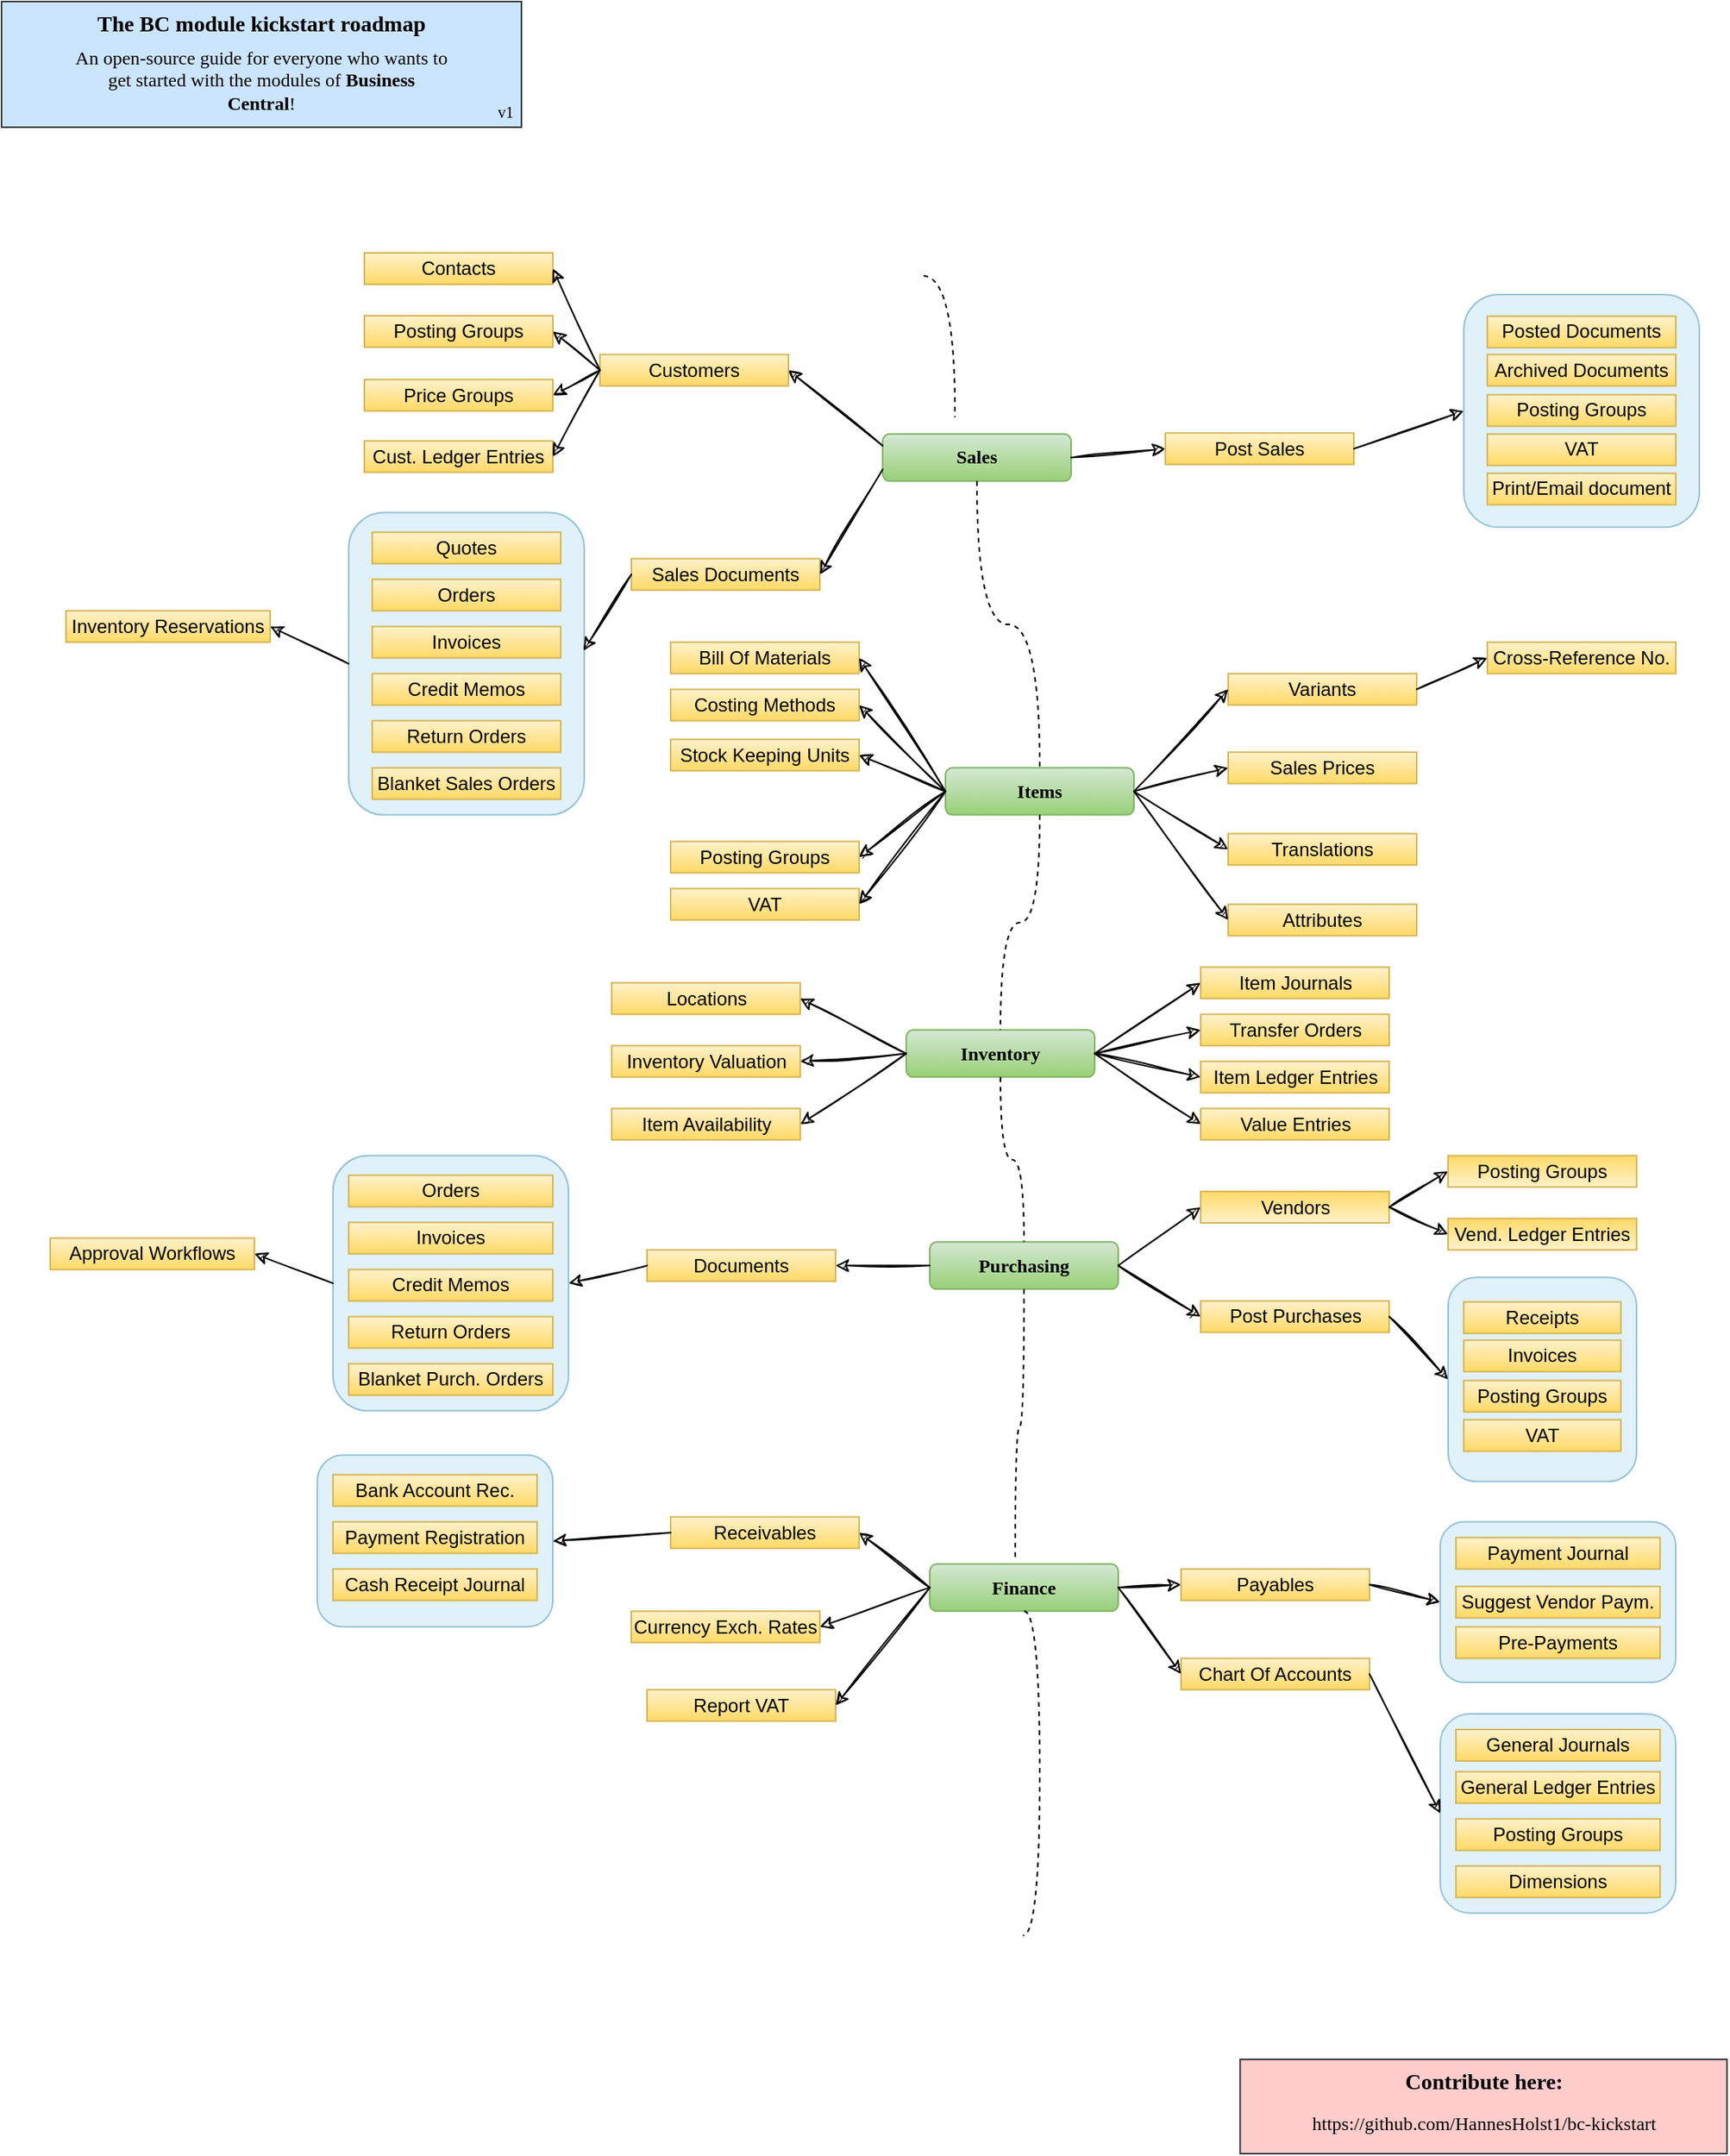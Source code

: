 <mxfile version="14.4.3" type="device"><diagram id="JnX6oVBIhY3-C2qOfmx8" name="Seite-1"><mxGraphModel dx="1278" dy="948" grid="1" gridSize="10" guides="1" tooltips="1" connect="1" arrows="1" fold="1" page="1" pageScale="1" pageWidth="1169" pageHeight="1654" math="0" shadow="0"><root><mxCell id="0"/><mxCell id="1" parent="0"/><mxCell id="0K7qQRDoACzM4z56PomZ-31" value="" style="rounded=1;whiteSpace=wrap;html=1;labelBackgroundColor=none;fontFamily=Verdana;fillColor=#b1ddf0;strokeColor=#10739e;opacity=40;" parent="1" vertex="1"><mxGeometry x="970" y="256.56" width="150" height="148.12" as="geometry"/></mxCell><mxCell id="0K7qQRDoACzM4z56PomZ-29" value="" style="rounded=1;whiteSpace=wrap;html=1;labelBackgroundColor=none;fontFamily=Verdana;fillColor=#b1ddf0;strokeColor=#10739e;opacity=40;" parent="1" vertex="1"><mxGeometry x="260" y="395.31" width="150" height="192.5" as="geometry"/></mxCell><mxCell id="0K7qQRDoACzM4z56PomZ-1" value="Sales" style="rounded=1;whiteSpace=wrap;html=1;gradientColor=#97d077;fillColor=#d5e8d4;strokeColor=#82b366;fontFamily=Verdana;fontStyle=1;labelBorderColor=none;labelBackgroundColor=none;" parent="1" vertex="1"><mxGeometry x="600" y="345.31" width="120" height="30" as="geometry"/></mxCell><mxCell id="0K7qQRDoACzM4z56PomZ-2" value="Customers" style="rounded=0;whiteSpace=wrap;html=1;gradientColor=#ffd966;fillColor=#fff2cc;strokeColor=#d6b656;" parent="1" vertex="1"><mxGeometry x="420" y="294.68" width="120" height="20" as="geometry"/></mxCell><mxCell id="0K7qQRDoACzM4z56PomZ-3" value="" style="endArrow=classic;html=1;fontFamily=Verdana;fontColor=#000000;jumpStyle=arc;entryX=1;entryY=0.5;entryDx=0;entryDy=0;exitX=0;exitY=0.25;exitDx=0;exitDy=0;sketch=1;" parent="1" source="0K7qQRDoACzM4z56PomZ-1" target="0K7qQRDoACzM4z56PomZ-2" edge="1"><mxGeometry width="50" height="50" relative="1" as="geometry"><mxPoint x="656" y="432.18" as="sourcePoint"/><mxPoint x="706" y="414.68" as="targetPoint"/></mxGeometry></mxCell><mxCell id="0K7qQRDoACzM4z56PomZ-4" value="" style="endArrow=none;dashed=1;html=1;fontFamily=Verdana;fontColor=#000000;edgeStyle=orthogonalEdgeStyle;jumpStyle=arc;curved=1;" parent="1" edge="1"><mxGeometry width="50" height="50" relative="1" as="geometry"><mxPoint x="626.0" y="244.68" as="sourcePoint"/><mxPoint x="646.0" y="334.68" as="targetPoint"/></mxGeometry></mxCell><mxCell id="0K7qQRDoACzM4z56PomZ-5" value="Items" style="rounded=1;whiteSpace=wrap;html=1;gradientColor=#97d077;fillColor=#d5e8d4;strokeColor=#82b366;fontFamily=Verdana;fontStyle=1;labelBorderColor=none;labelBackgroundColor=none;" parent="1" vertex="1"><mxGeometry x="640" y="557.81" width="120" height="30" as="geometry"/></mxCell><mxCell id="0K7qQRDoACzM4z56PomZ-7" value="Purchasing" style="rounded=1;whiteSpace=wrap;html=1;gradientColor=#97d077;fillColor=#d5e8d4;strokeColor=#82b366;fontFamily=Verdana;fontStyle=1;labelBorderColor=none;labelBackgroundColor=none;" parent="1" vertex="1"><mxGeometry x="630" y="859.68" width="120" height="30" as="geometry"/></mxCell><mxCell id="0K7qQRDoACzM4z56PomZ-11" value="Finance" style="rounded=1;whiteSpace=wrap;html=1;gradientColor=#97d077;fillColor=#d5e8d4;strokeColor=#82b366;fontFamily=Verdana;fontStyle=1;labelBorderColor=none;labelBackgroundColor=none;" parent="1" vertex="1"><mxGeometry x="630" y="1064.68" width="120" height="30" as="geometry"/></mxCell><mxCell id="0K7qQRDoACzM4z56PomZ-13" value="Sales Documents" style="rounded=0;whiteSpace=wrap;html=1;gradientColor=#ffd966;fillColor=#fff2cc;strokeColor=#d6b656;" parent="1" vertex="1"><mxGeometry x="440" y="424.68" width="120" height="20" as="geometry"/></mxCell><mxCell id="0K7qQRDoACzM4z56PomZ-14" value="Quotes" style="rounded=0;whiteSpace=wrap;html=1;gradientColor=#ffd966;fillColor=#fff2cc;strokeColor=#d6b656;" parent="1" vertex="1"><mxGeometry x="275" y="407.81" width="120" height="20" as="geometry"/></mxCell><mxCell id="0K7qQRDoACzM4z56PomZ-15" value="Orders" style="rounded=0;whiteSpace=wrap;html=1;gradientColor=#ffd966;fillColor=#fff2cc;strokeColor=#d6b656;" parent="1" vertex="1"><mxGeometry x="275" y="437.81" width="120" height="20" as="geometry"/></mxCell><mxCell id="0K7qQRDoACzM4z56PomZ-16" value="Invoices" style="rounded=0;whiteSpace=wrap;html=1;gradientColor=#ffd966;fillColor=#fff2cc;strokeColor=#d6b656;" parent="1" vertex="1"><mxGeometry x="275" y="467.81" width="120" height="20" as="geometry"/></mxCell><mxCell id="0K7qQRDoACzM4z56PomZ-17" value="Credit Memos" style="rounded=0;whiteSpace=wrap;html=1;gradientColor=#ffd966;fillColor=#fff2cc;strokeColor=#d6b656;" parent="1" vertex="1"><mxGeometry x="275" y="497.81" width="120" height="20" as="geometry"/></mxCell><mxCell id="0K7qQRDoACzM4z56PomZ-18" value="Return Orders" style="rounded=0;whiteSpace=wrap;html=1;gradientColor=#ffd966;fillColor=#fff2cc;strokeColor=#d6b656;" parent="1" vertex="1"><mxGeometry x="275" y="527.81" width="120" height="20" as="geometry"/></mxCell><mxCell id="0K7qQRDoACzM4z56PomZ-19" value="Blanket Sales Orders" style="rounded=0;whiteSpace=wrap;html=1;gradientColor=#ffd966;fillColor=#fff2cc;strokeColor=#d6b656;" parent="1" vertex="1"><mxGeometry x="275" y="557.81" width="120" height="20" as="geometry"/></mxCell><mxCell id="0K7qQRDoACzM4z56PomZ-20" value="Post Sales" style="rounded=0;whiteSpace=wrap;html=1;gradientColor=#ffd966;fillColor=#fff2cc;strokeColor=#d6b656;" parent="1" vertex="1"><mxGeometry x="780" y="344.68" width="120" height="20" as="geometry"/></mxCell><mxCell id="0K7qQRDoACzM4z56PomZ-21" value="Posted Documents" style="rounded=0;whiteSpace=wrap;html=1;gradientColor=#ffd966;fillColor=#fff2cc;strokeColor=#d6b656;" parent="1" vertex="1"><mxGeometry x="985" y="270.31" width="120" height="20" as="geometry"/></mxCell><mxCell id="0K7qQRDoACzM4z56PomZ-22" value="Archived Documents" style="rounded=0;whiteSpace=wrap;html=1;gradientColor=#ffd966;fillColor=#fff2cc;strokeColor=#d6b656;" parent="1" vertex="1"><mxGeometry x="985" y="294.68" width="120" height="20" as="geometry"/></mxCell><mxCell id="0K7qQRDoACzM4z56PomZ-23" value="Posting Groups" style="rounded=0;whiteSpace=wrap;html=1;gradientColor=#ffd966;fillColor=#fff2cc;strokeColor=#d6b656;" parent="1" vertex="1"><mxGeometry x="985" y="320.31" width="120" height="20" as="geometry"/></mxCell><mxCell id="0K7qQRDoACzM4z56PomZ-24" value="VAT" style="rounded=0;whiteSpace=wrap;html=1;gradientColor=#ffd966;fillColor=#fff2cc;strokeColor=#d6b656;" parent="1" vertex="1"><mxGeometry x="985" y="345.31" width="120" height="20" as="geometry"/></mxCell><mxCell id="0K7qQRDoACzM4z56PomZ-25" value="Contacts" style="rounded=0;whiteSpace=wrap;html=1;gradientColor=#ffd966;fillColor=#fff2cc;strokeColor=#d6b656;" parent="1" vertex="1"><mxGeometry x="270" y="230" width="120" height="20" as="geometry"/></mxCell><mxCell id="0K7qQRDoACzM4z56PomZ-26" value="" style="endArrow=classic;html=1;fontFamily=Verdana;fontColor=#000000;jumpStyle=arc;entryX=1;entryY=0.5;entryDx=0;entryDy=0;exitX=0;exitY=0.5;exitDx=0;exitDy=0;sketch=1;" parent="1" source="0K7qQRDoACzM4z56PomZ-2" target="0K7qQRDoACzM4z56PomZ-25" edge="1"><mxGeometry width="50" height="50" relative="1" as="geometry"><mxPoint x="465" y="284.68" as="sourcePoint"/><mxPoint x="420.0" y="237.18" as="targetPoint"/></mxGeometry></mxCell><mxCell id="0K7qQRDoACzM4z56PomZ-27" value="Print/Email document" style="rounded=0;whiteSpace=wrap;html=1;gradientColor=#ffd966;fillColor=#fff2cc;strokeColor=#d6b656;" parent="1" vertex="1"><mxGeometry x="985" y="370.31" width="120" height="20" as="geometry"/></mxCell><mxCell id="0K7qQRDoACzM4z56PomZ-28" value="" style="endArrow=classic;html=1;fontFamily=Verdana;fontColor=#000000;jumpStyle=arc;entryX=1;entryY=0.5;entryDx=0;entryDy=0;exitX=0;exitY=0.75;exitDx=0;exitDy=0;sketch=1;" parent="1" source="0K7qQRDoACzM4z56PomZ-1" target="0K7qQRDoACzM4z56PomZ-13" edge="1"><mxGeometry width="50" height="50" relative="1" as="geometry"><mxPoint x="607.5" y="454.68" as="sourcePoint"/><mxPoint x="562.5" y="407.18" as="targetPoint"/></mxGeometry></mxCell><mxCell id="0K7qQRDoACzM4z56PomZ-30" value="" style="endArrow=classic;html=1;fontFamily=Verdana;fontColor=#000000;jumpStyle=arc;entryX=0.997;entryY=0.457;entryDx=0;entryDy=0;exitX=0;exitY=0.5;exitDx=0;exitDy=0;sketch=1;entryPerimeter=0;" parent="1" source="0K7qQRDoACzM4z56PomZ-13" target="0K7qQRDoACzM4z56PomZ-29" edge="1"><mxGeometry width="50" height="50" relative="1" as="geometry"><mxPoint x="457.5" y="437.18" as="sourcePoint"/><mxPoint x="412.5" y="474.68" as="targetPoint"/></mxGeometry></mxCell><mxCell id="0K7qQRDoACzM4z56PomZ-32" value="" style="endArrow=classic;html=1;fontFamily=Verdana;fontColor=#000000;jumpStyle=arc;entryX=0;entryY=0.5;entryDx=0;entryDy=0;exitX=1;exitY=0.5;exitDx=0;exitDy=0;sketch=1;" parent="1" source="0K7qQRDoACzM4z56PomZ-1" target="0K7qQRDoACzM4z56PomZ-20" edge="1"><mxGeometry width="50" height="50" relative="1" as="geometry"><mxPoint x="815" y="399.68" as="sourcePoint"/><mxPoint x="770" y="437.18" as="targetPoint"/></mxGeometry></mxCell><mxCell id="0K7qQRDoACzM4z56PomZ-33" value="" style="endArrow=classic;html=1;fontFamily=Verdana;fontColor=#000000;jumpStyle=arc;entryX=0;entryY=0.5;entryDx=0;entryDy=0;exitX=1;exitY=0.5;exitDx=0;exitDy=0;sketch=1;" parent="1" source="0K7qQRDoACzM4z56PomZ-20" target="0K7qQRDoACzM4z56PomZ-31" edge="1"><mxGeometry width="50" height="50" relative="1" as="geometry"><mxPoint x="890" y="357.81" as="sourcePoint"/><mxPoint x="965" y="352.81" as="targetPoint"/></mxGeometry></mxCell><mxCell id="0K7qQRDoACzM4z56PomZ-34" value="" style="endArrow=none;dashed=1;html=1;fontFamily=Verdana;fontColor=#000000;edgeStyle=orthogonalEdgeStyle;jumpStyle=arc;curved=1;exitX=0.5;exitY=1;exitDx=0;exitDy=0;entryX=0.5;entryY=0;entryDx=0;entryDy=0;" parent="1" source="0K7qQRDoACzM4z56PomZ-1" target="0K7qQRDoACzM4z56PomZ-5" edge="1"><mxGeometry width="50" height="50" relative="1" as="geometry"><mxPoint x="645" y="389.68" as="sourcePoint"/><mxPoint x="665" y="479.68" as="targetPoint"/></mxGeometry></mxCell><mxCell id="0K7qQRDoACzM4z56PomZ-36" value="Posting Groups" style="rounded=0;whiteSpace=wrap;html=1;gradientColor=#ffd966;fillColor=#fff2cc;strokeColor=#d6b656;" parent="1" vertex="1"><mxGeometry x="465" y="604.68" width="120" height="20" as="geometry"/></mxCell><mxCell id="0K7qQRDoACzM4z56PomZ-37" value="VAT" style="rounded=0;whiteSpace=wrap;html=1;gradientColor=#ffd966;fillColor=#fff2cc;strokeColor=#d6b656;" parent="1" vertex="1"><mxGeometry x="465" y="634.68" width="120" height="20" as="geometry"/></mxCell><mxCell id="0K7qQRDoACzM4z56PomZ-38" value="Variants" style="rounded=0;whiteSpace=wrap;html=1;gradientColor=#ffd966;fillColor=#fff2cc;strokeColor=#d6b656;" parent="1" vertex="1"><mxGeometry x="820" y="497.81" width="120" height="20" as="geometry"/></mxCell><mxCell id="0K7qQRDoACzM4z56PomZ-39" value="Cross-Reference No." style="rounded=0;whiteSpace=wrap;html=1;gradientColor=#ffd966;fillColor=#fff2cc;strokeColor=#d6b656;" parent="1" vertex="1"><mxGeometry x="985" y="477.81" width="120" height="20" as="geometry"/></mxCell><mxCell id="0K7qQRDoACzM4z56PomZ-40" value="Sales Prices" style="rounded=0;whiteSpace=wrap;html=1;gradientColor=#ffd966;fillColor=#fff2cc;strokeColor=#d6b656;" parent="1" vertex="1"><mxGeometry x="820" y="547.81" width="120" height="20" as="geometry"/></mxCell><mxCell id="0K7qQRDoACzM4z56PomZ-41" value="Posting Groups" style="rounded=0;whiteSpace=wrap;html=1;gradientColor=#ffd966;fillColor=#fff2cc;strokeColor=#d6b656;" parent="1" vertex="1"><mxGeometry x="270" y="270" width="120" height="20" as="geometry"/></mxCell><mxCell id="0K7qQRDoACzM4z56PomZ-42" value="Price Groups" style="rounded=0;whiteSpace=wrap;html=1;gradientColor=#ffd966;fillColor=#fff2cc;strokeColor=#d6b656;" parent="1" vertex="1"><mxGeometry x="270" y="310.63" width="120" height="20" as="geometry"/></mxCell><mxCell id="0K7qQRDoACzM4z56PomZ-43" value="" style="endArrow=classic;html=1;fontFamily=Verdana;fontColor=#000000;jumpStyle=arc;entryX=1;entryY=0.5;entryDx=0;entryDy=0;exitX=0;exitY=0.5;exitDx=0;exitDy=0;sketch=1;" parent="1" source="0K7qQRDoACzM4z56PomZ-2" target="0K7qQRDoACzM4z56PomZ-41" edge="1"><mxGeometry width="50" height="50" relative="1" as="geometry"><mxPoint x="430" y="375.31" as="sourcePoint"/><mxPoint x="400" y="345.31" as="targetPoint"/></mxGeometry></mxCell><mxCell id="0K7qQRDoACzM4z56PomZ-44" value="" style="endArrow=classic;html=1;fontFamily=Verdana;fontColor=#000000;jumpStyle=arc;entryX=1;entryY=0.5;entryDx=0;entryDy=0;exitX=0;exitY=0.5;exitDx=0;exitDy=0;sketch=1;" parent="1" source="0K7qQRDoACzM4z56PomZ-2" target="0K7qQRDoACzM4z56PomZ-42" edge="1"><mxGeometry width="50" height="50" relative="1" as="geometry"><mxPoint x="430" y="342.81" as="sourcePoint"/><mxPoint x="400" y="352.81" as="targetPoint"/></mxGeometry></mxCell><mxCell id="0K7qQRDoACzM4z56PomZ-45" value="Costing Methods" style="rounded=0;whiteSpace=wrap;html=1;gradientColor=#ffd966;fillColor=#fff2cc;strokeColor=#d6b656;" parent="1" vertex="1"><mxGeometry x="465" y="507.81" width="120" height="20" as="geometry"/></mxCell><mxCell id="0K7qQRDoACzM4z56PomZ-50" value="Inventory" style="rounded=1;whiteSpace=wrap;html=1;gradientColor=#97d077;fillColor=#d5e8d4;strokeColor=#82b366;fontFamily=Verdana;fontStyle=1;labelBorderColor=none;labelBackgroundColor=none;" parent="1" vertex="1"><mxGeometry x="615" y="724.68" width="120" height="30" as="geometry"/></mxCell><mxCell id="0K7qQRDoACzM4z56PomZ-51" value="Translations" style="rounded=0;whiteSpace=wrap;html=1;gradientColor=#ffd966;fillColor=#fff2cc;strokeColor=#d6b656;" parent="1" vertex="1"><mxGeometry x="820" y="599.68" width="120" height="20" as="geometry"/></mxCell><mxCell id="0K7qQRDoACzM4z56PomZ-52" value="Stock Keeping Units" style="rounded=0;whiteSpace=wrap;html=1;gradientColor=#ffd966;fillColor=#fff2cc;strokeColor=#d6b656;" parent="1" vertex="1"><mxGeometry x="465" y="539.68" width="120" height="20" as="geometry"/></mxCell><mxCell id="0K7qQRDoACzM4z56PomZ-53" value="" style="endArrow=classic;html=1;fontFamily=Verdana;fontColor=#000000;jumpStyle=arc;entryX=1;entryY=0.5;entryDx=0;entryDy=0;exitX=0;exitY=0.5;exitDx=0;exitDy=0;sketch=1;" parent="1" source="0K7qQRDoACzM4z56PomZ-5" target="0K7qQRDoACzM4z56PomZ-45" edge="1"><mxGeometry width="50" height="50" relative="1" as="geometry"><mxPoint x="645" y="474.06" as="sourcePoint"/><mxPoint x="620" y="541.56" as="targetPoint"/></mxGeometry></mxCell><mxCell id="0K7qQRDoACzM4z56PomZ-54" value="" style="endArrow=classic;html=1;fontFamily=Verdana;fontColor=#000000;jumpStyle=arc;entryX=1;entryY=0.5;entryDx=0;entryDy=0;exitX=0;exitY=0.5;exitDx=0;exitDy=0;sketch=1;" parent="1" source="0K7qQRDoACzM4z56PomZ-5" target="0K7qQRDoACzM4z56PomZ-52" edge="1"><mxGeometry width="50" height="50" relative="1" as="geometry"><mxPoint x="652" y="634.68" as="sourcePoint"/><mxPoint x="600" y="583.25" as="targetPoint"/></mxGeometry></mxCell><mxCell id="0K7qQRDoACzM4z56PomZ-55" value="" style="endArrow=classic;html=1;fontFamily=Verdana;fontColor=#000000;jumpStyle=arc;entryX=1;entryY=0.5;entryDx=0;entryDy=0;exitX=0;exitY=0.5;exitDx=0;exitDy=0;sketch=1;" parent="1" source="0K7qQRDoACzM4z56PomZ-5" target="0K7qQRDoACzM4z56PomZ-36" edge="1"><mxGeometry width="50" height="50" relative="1" as="geometry"><mxPoint x="670" y="642.81" as="sourcePoint"/><mxPoint x="615" y="619.68" as="targetPoint"/></mxGeometry></mxCell><mxCell id="0K7qQRDoACzM4z56PomZ-56" value="" style="endArrow=classic;html=1;fontFamily=Verdana;fontColor=#000000;jumpStyle=arc;entryX=1;entryY=0.5;entryDx=0;entryDy=0;exitX=0;exitY=0.5;exitDx=0;exitDy=0;sketch=1;" parent="1" source="0K7qQRDoACzM4z56PomZ-5" target="0K7qQRDoACzM4z56PomZ-37" edge="1"><mxGeometry width="50" height="50" relative="1" as="geometry"><mxPoint x="660" y="604.68" as="sourcePoint"/><mxPoint x="605" y="646.55" as="targetPoint"/></mxGeometry></mxCell><mxCell id="0K7qQRDoACzM4z56PomZ-57" value="" style="endArrow=classic;html=1;fontFamily=Verdana;fontColor=#000000;jumpStyle=arc;entryX=0;entryY=0.5;entryDx=0;entryDy=0;exitX=1;exitY=0.5;exitDx=0;exitDy=0;sketch=1;" parent="1" source="0K7qQRDoACzM4z56PomZ-5" target="0K7qQRDoACzM4z56PomZ-38" edge="1"><mxGeometry width="50" height="50" relative="1" as="geometry"><mxPoint x="795" y="619.68" as="sourcePoint"/><mxPoint x="740" y="691.55" as="targetPoint"/></mxGeometry></mxCell><mxCell id="0K7qQRDoACzM4z56PomZ-58" value="" style="endArrow=classic;html=1;fontFamily=Verdana;fontColor=#000000;jumpStyle=arc;entryX=0;entryY=0.5;entryDx=0;entryDy=0;exitX=1;exitY=0.5;exitDx=0;exitDy=0;sketch=1;" parent="1" source="0K7qQRDoACzM4z56PomZ-5" target="0K7qQRDoACzM4z56PomZ-40" edge="1"><mxGeometry width="50" height="50" relative="1" as="geometry"><mxPoint x="735" y="674.68" as="sourcePoint"/><mxPoint x="795" y="609.68" as="targetPoint"/></mxGeometry></mxCell><mxCell id="0K7qQRDoACzM4z56PomZ-59" value="" style="endArrow=classic;html=1;fontFamily=Verdana;fontColor=#000000;jumpStyle=arc;entryX=0;entryY=0.5;entryDx=0;entryDy=0;exitX=1;exitY=0.5;exitDx=0;exitDy=0;sketch=1;" parent="1" source="0K7qQRDoACzM4z56PomZ-5" target="0K7qQRDoACzM4z56PomZ-51" edge="1"><mxGeometry width="50" height="50" relative="1" as="geometry"><mxPoint x="750" y="637.18" as="sourcePoint"/><mxPoint x="810" y="622.18" as="targetPoint"/></mxGeometry></mxCell><mxCell id="0K7qQRDoACzM4z56PomZ-60" value="" style="endArrow=classic;html=1;fontFamily=Verdana;fontColor=#000000;jumpStyle=arc;entryX=0;entryY=0.5;entryDx=0;entryDy=0;exitX=1;exitY=0.5;exitDx=0;exitDy=0;sketch=1;" parent="1" source="0K7qQRDoACzM4z56PomZ-38" target="0K7qQRDoACzM4z56PomZ-39" edge="1"><mxGeometry width="50" height="50" relative="1" as="geometry"><mxPoint x="960" y="519.37" as="sourcePoint"/><mxPoint x="1020" y="556.24" as="targetPoint"/></mxGeometry></mxCell><mxCell id="0K7qQRDoACzM4z56PomZ-61" value="Bill Of Materials" style="rounded=0;whiteSpace=wrap;html=1;gradientColor=#ffd966;fillColor=#fff2cc;strokeColor=#d6b656;" parent="1" vertex="1"><mxGeometry x="465" y="477.81" width="120" height="20" as="geometry"/></mxCell><mxCell id="0K7qQRDoACzM4z56PomZ-62" value="Attributes" style="rounded=0;whiteSpace=wrap;html=1;gradientColor=#ffd966;fillColor=#fff2cc;strokeColor=#d6b656;" parent="1" vertex="1"><mxGeometry x="820" y="644.68" width="120" height="20" as="geometry"/></mxCell><mxCell id="0K7qQRDoACzM4z56PomZ-63" value="" style="endArrow=classic;html=1;fontFamily=Verdana;fontColor=#000000;jumpStyle=arc;entryX=1;entryY=0.5;entryDx=0;entryDy=0;exitX=0;exitY=0.5;exitDx=0;exitDy=0;sketch=1;" parent="1" source="0K7qQRDoACzM4z56PomZ-5" target="0K7qQRDoACzM4z56PomZ-61" edge="1"><mxGeometry width="50" height="50" relative="1" as="geometry"><mxPoint x="660" y="545.31" as="sourcePoint"/><mxPoint x="605" y="490.31" as="targetPoint"/></mxGeometry></mxCell><mxCell id="0K7qQRDoACzM4z56PomZ-64" value="" style="endArrow=classic;html=1;fontFamily=Verdana;fontColor=#000000;jumpStyle=arc;entryX=0;entryY=0.5;entryDx=0;entryDy=0;exitX=1;exitY=0.5;exitDx=0;exitDy=0;sketch=1;" parent="1" source="0K7qQRDoACzM4z56PomZ-5" target="0K7qQRDoACzM4z56PomZ-62" edge="1"><mxGeometry width="50" height="50" relative="1" as="geometry"><mxPoint x="805" y="704.68" as="sourcePoint"/><mxPoint x="750" y="619.68" as="targetPoint"/></mxGeometry></mxCell><mxCell id="0K7qQRDoACzM4z56PomZ-65" value="Inventory Reservations" style="rounded=0;whiteSpace=wrap;html=1;gradientColor=#ffd966;fillColor=#fff2cc;strokeColor=#d6b656;" parent="1" vertex="1"><mxGeometry x="80" y="457.81" width="130" height="20" as="geometry"/></mxCell><mxCell id="0K7qQRDoACzM4z56PomZ-66" value="" style="endArrow=classic;html=1;fontFamily=Verdana;fontColor=#000000;jumpStyle=arc;entryX=1;entryY=0.5;entryDx=0;entryDy=0;exitX=0;exitY=0.5;exitDx=0;exitDy=0;sketch=1;" parent="1" source="0K7qQRDoACzM4z56PomZ-29" target="0K7qQRDoACzM4z56PomZ-65" edge="1"><mxGeometry width="50" height="50" relative="1" as="geometry"><mxPoint x="210" y="507.81" as="sourcePoint"/><mxPoint x="179.55" y="556.412" as="targetPoint"/></mxGeometry></mxCell><mxCell id="0K7qQRDoACzM4z56PomZ-67" value="Locations" style="rounded=0;whiteSpace=wrap;html=1;gradientColor=#ffd966;fillColor=#fff2cc;strokeColor=#d6b656;" parent="1" vertex="1"><mxGeometry x="427.5" y="694.68" width="120" height="20" as="geometry"/></mxCell><mxCell id="0K7qQRDoACzM4z56PomZ-68" value="Inventory Valuation" style="rounded=0;whiteSpace=wrap;html=1;gradientColor=#ffd966;fillColor=#fff2cc;strokeColor=#d6b656;" parent="1" vertex="1"><mxGeometry x="427.5" y="734.68" width="120" height="20" as="geometry"/></mxCell><mxCell id="0K7qQRDoACzM4z56PomZ-69" value="Item Journals" style="rounded=0;whiteSpace=wrap;html=1;gradientColor=#ffd966;fillColor=#fff2cc;strokeColor=#d6b656;" parent="1" vertex="1"><mxGeometry x="802.5" y="684.68" width="120" height="20" as="geometry"/></mxCell><mxCell id="0K7qQRDoACzM4z56PomZ-70" value="Transfer Orders" style="rounded=0;whiteSpace=wrap;html=1;gradientColor=#ffd966;fillColor=#fff2cc;strokeColor=#d6b656;" parent="1" vertex="1"><mxGeometry x="802.5" y="714.68" width="120" height="20" as="geometry"/></mxCell><mxCell id="0K7qQRDoACzM4z56PomZ-71" value="Item Availability" style="rounded=0;whiteSpace=wrap;html=1;gradientColor=#ffd966;fillColor=#fff2cc;strokeColor=#d6b656;" parent="1" vertex="1"><mxGeometry x="427.5" y="774.68" width="120" height="20" as="geometry"/></mxCell><mxCell id="0K7qQRDoACzM4z56PomZ-72" value="Item Ledger Entries" style="rounded=0;whiteSpace=wrap;html=1;gradientColor=#ffd966;fillColor=#fff2cc;strokeColor=#d6b656;" parent="1" vertex="1"><mxGeometry x="802.5" y="744.68" width="120" height="20" as="geometry"/></mxCell><mxCell id="0K7qQRDoACzM4z56PomZ-73" value="Cust. Ledger Entries" style="rounded=0;whiteSpace=wrap;html=1;gradientColor=#ffd966;fillColor=#fff2cc;strokeColor=#d6b656;" parent="1" vertex="1"><mxGeometry x="270" y="349.68" width="120" height="20" as="geometry"/></mxCell><mxCell id="0K7qQRDoACzM4z56PomZ-74" value="" style="endArrow=classic;html=1;fontFamily=Verdana;fontColor=#000000;jumpStyle=arc;entryX=1;entryY=0.5;entryDx=0;entryDy=0;exitX=0;exitY=0.5;exitDx=0;exitDy=0;sketch=1;" parent="1" source="0K7qQRDoACzM4z56PomZ-2" target="0K7qQRDoACzM4z56PomZ-73" edge="1"><mxGeometry width="50" height="50" relative="1" as="geometry"><mxPoint x="430" y="314.68" as="sourcePoint"/><mxPoint x="400" y="330.63" as="targetPoint"/></mxGeometry></mxCell><mxCell id="0K7qQRDoACzM4z56PomZ-75" value="" style="endArrow=classic;html=1;fontFamily=Verdana;fontColor=#000000;jumpStyle=arc;entryX=1;entryY=0.5;entryDx=0;entryDy=0;exitX=0;exitY=0.5;exitDx=0;exitDy=0;sketch=1;" parent="1" source="0K7qQRDoACzM4z56PomZ-50" target="0K7qQRDoACzM4z56PomZ-67" edge="1"><mxGeometry width="50" height="50" relative="1" as="geometry"><mxPoint x="585" y="804.68" as="sourcePoint"/><mxPoint x="530" y="876.55" as="targetPoint"/></mxGeometry></mxCell><mxCell id="0K7qQRDoACzM4z56PomZ-76" value="" style="endArrow=classic;html=1;fontFamily=Verdana;fontColor=#000000;jumpStyle=arc;entryX=1;entryY=0.5;entryDx=0;entryDy=0;sketch=1;exitX=0;exitY=0.5;exitDx=0;exitDy=0;" parent="1" source="0K7qQRDoACzM4z56PomZ-50" target="0K7qQRDoACzM4z56PomZ-68" edge="1"><mxGeometry width="50" height="50" relative="1" as="geometry"><mxPoint x="600" y="754.68" as="sourcePoint"/><mxPoint x="560" y="767.18" as="targetPoint"/></mxGeometry></mxCell><mxCell id="0K7qQRDoACzM4z56PomZ-77" value="" style="endArrow=classic;html=1;fontFamily=Verdana;fontColor=#000000;jumpStyle=arc;sketch=1;entryX=1;entryY=0.5;entryDx=0;entryDy=0;exitX=0;exitY=0.5;exitDx=0;exitDy=0;" parent="1" source="0K7qQRDoACzM4z56PomZ-50" target="0K7qQRDoACzM4z56PomZ-71" edge="1"><mxGeometry width="50" height="50" relative="1" as="geometry"><mxPoint x="620" y="744.68" as="sourcePoint"/><mxPoint x="552.5" y="787.18" as="targetPoint"/></mxGeometry></mxCell><mxCell id="0K7qQRDoACzM4z56PomZ-78" value="" style="endArrow=classic;html=1;fontFamily=Verdana;fontColor=#000000;jumpStyle=arc;sketch=1;entryX=0;entryY=0.5;entryDx=0;entryDy=0;exitX=1;exitY=0.5;exitDx=0;exitDy=0;" parent="1" source="0K7qQRDoACzM4z56PomZ-50" target="0K7qQRDoACzM4z56PomZ-69" edge="1"><mxGeometry width="50" height="50" relative="1" as="geometry"><mxPoint x="760" y="762.18" as="sourcePoint"/><mxPoint x="692.5" y="807.18" as="targetPoint"/></mxGeometry></mxCell><mxCell id="0K7qQRDoACzM4z56PomZ-79" value="" style="endArrow=classic;html=1;fontFamily=Verdana;fontColor=#000000;jumpStyle=arc;sketch=1;entryX=0;entryY=0.5;entryDx=0;entryDy=0;exitX=1;exitY=0.5;exitDx=0;exitDy=0;" parent="1" source="0K7qQRDoACzM4z56PomZ-50" target="0K7qQRDoACzM4z56PomZ-70" edge="1"><mxGeometry width="50" height="50" relative="1" as="geometry"><mxPoint x="716.25" y="789.68" as="sourcePoint"/><mxPoint x="783.75" y="754.68" as="targetPoint"/></mxGeometry></mxCell><mxCell id="0K7qQRDoACzM4z56PomZ-80" value="" style="endArrow=classic;html=1;fontFamily=Verdana;fontColor=#000000;jumpStyle=arc;sketch=1;entryX=0;entryY=0.5;entryDx=0;entryDy=0;exitX=1;exitY=0.5;exitDx=0;exitDy=0;" parent="1" source="0K7qQRDoACzM4z56PomZ-50" target="0K7qQRDoACzM4z56PomZ-72" edge="1"><mxGeometry width="50" height="50" relative="1" as="geometry"><mxPoint x="716.25" y="782.18" as="sourcePoint"/><mxPoint x="783.75" y="787.18" as="targetPoint"/></mxGeometry></mxCell><mxCell id="0K7qQRDoACzM4z56PomZ-81" value="" style="endArrow=none;dashed=1;html=1;fontFamily=Verdana;fontColor=#000000;edgeStyle=orthogonalEdgeStyle;jumpStyle=arc;curved=1;exitX=0.5;exitY=1;exitDx=0;exitDy=0;entryX=0.5;entryY=0;entryDx=0;entryDy=0;" parent="1" source="0K7qQRDoACzM4z56PomZ-5" target="0K7qQRDoACzM4z56PomZ-50" edge="1"><mxGeometry width="50" height="50" relative="1" as="geometry"><mxPoint x="690" y="624.68" as="sourcePoint"/><mxPoint x="745" y="807.81" as="targetPoint"/></mxGeometry></mxCell><mxCell id="P8Ed7UeHgAfrVUn6yscT-1" value="" style="rounded=1;whiteSpace=wrap;html=1;labelBackgroundColor=none;fontFamily=Verdana;fillColor=#b1ddf0;strokeColor=#10739e;opacity=40;" parent="1" vertex="1"><mxGeometry x="250" y="804.68" width="150" height="162.5" as="geometry"/></mxCell><mxCell id="P8Ed7UeHgAfrVUn6yscT-3" value="Orders" style="rounded=0;whiteSpace=wrap;html=1;gradientColor=#ffd966;fillColor=#fff2cc;strokeColor=#d6b656;" parent="1" vertex="1"><mxGeometry x="260" y="817.18" width="130" height="20" as="geometry"/></mxCell><mxCell id="P8Ed7UeHgAfrVUn6yscT-4" value="Invoices" style="rounded=0;whiteSpace=wrap;html=1;gradientColor=#ffd966;fillColor=#fff2cc;strokeColor=#d6b656;" parent="1" vertex="1"><mxGeometry x="260" y="847.18" width="130" height="20" as="geometry"/></mxCell><mxCell id="P8Ed7UeHgAfrVUn6yscT-5" value="Credit Memos" style="rounded=0;whiteSpace=wrap;html=1;gradientColor=#ffd966;fillColor=#fff2cc;strokeColor=#d6b656;" parent="1" vertex="1"><mxGeometry x="260" y="877.18" width="130" height="20" as="geometry"/></mxCell><mxCell id="P8Ed7UeHgAfrVUn6yscT-6" value="Return Orders" style="rounded=0;whiteSpace=wrap;html=1;gradientColor=#ffd966;fillColor=#fff2cc;strokeColor=#d6b656;" parent="1" vertex="1"><mxGeometry x="260" y="907.18" width="130" height="20" as="geometry"/></mxCell><mxCell id="P8Ed7UeHgAfrVUn6yscT-7" value="Blanket Purch. Orders" style="rounded=0;whiteSpace=wrap;html=1;gradientColor=#ffd966;fillColor=#fff2cc;strokeColor=#d6b656;" parent="1" vertex="1"><mxGeometry x="260" y="937.18" width="130" height="20" as="geometry"/></mxCell><mxCell id="P8Ed7UeHgAfrVUn6yscT-8" value="Documents" style="rounded=0;whiteSpace=wrap;html=1;gradientColor=#ffd966;fillColor=#fff2cc;strokeColor=#d6b656;" parent="1" vertex="1"><mxGeometry x="450" y="864.68" width="120" height="20" as="geometry"/></mxCell><mxCell id="P8Ed7UeHgAfrVUn6yscT-9" value="" style="endArrow=classic;html=1;fontFamily=Verdana;fontColor=#000000;jumpStyle=arc;entryX=1;entryY=0.5;entryDx=0;entryDy=0;exitX=0;exitY=0.5;exitDx=0;exitDy=0;sketch=1;" parent="1" source="0K7qQRDoACzM4z56PomZ-7" target="P8Ed7UeHgAfrVUn6yscT-8" edge="1"><mxGeometry width="50" height="50" relative="1" as="geometry"><mxPoint x="620" y="832.18" as="sourcePoint"/><mxPoint x="585.45" y="829.68" as="targetPoint"/></mxGeometry></mxCell><mxCell id="P8Ed7UeHgAfrVUn6yscT-10" value="" style="endArrow=classic;html=1;fontFamily=Verdana;fontColor=#000000;jumpStyle=arc;entryX=1;entryY=0.5;entryDx=0;entryDy=0;exitX=0;exitY=0.5;exitDx=0;exitDy=0;sketch=1;" parent="1" source="P8Ed7UeHgAfrVUn6yscT-8" target="P8Ed7UeHgAfrVUn6yscT-1" edge="1"><mxGeometry width="50" height="50" relative="1" as="geometry"><mxPoint x="480.45" y="859.68" as="sourcePoint"/><mxPoint x="405" y="823.43" as="targetPoint"/></mxGeometry></mxCell><mxCell id="P8Ed7UeHgAfrVUn6yscT-11" value="Vendors" style="rounded=0;whiteSpace=wrap;html=1;gradientColor=#ffd966;fillColor=#fff2cc;strokeColor=#d6b656;direction=west;" parent="1" vertex="1"><mxGeometry x="802.5" y="827.5" width="120" height="20" as="geometry"/></mxCell><mxCell id="P8Ed7UeHgAfrVUn6yscT-14" value="Posting Groups" style="rounded=0;whiteSpace=wrap;html=1;gradientColor=#ffd966;fillColor=#fff2cc;strokeColor=#d6b656;direction=west;" parent="1" vertex="1"><mxGeometry x="960" y="804.68" width="120" height="20" as="geometry"/></mxCell><mxCell id="P8Ed7UeHgAfrVUn6yscT-16" value="" style="endArrow=classic;html=1;fontFamily=Verdana;fontColor=#000000;jumpStyle=arc;entryX=1;entryY=0.5;entryDx=0;entryDy=0;exitX=0;exitY=0.5;exitDx=0;exitDy=0;sketch=1;" parent="1" source="P8Ed7UeHgAfrVUn6yscT-11" target="P8Ed7UeHgAfrVUn6yscT-14" edge="1"><mxGeometry width="50" height="50" relative="1" as="geometry"><mxPoint x="1125" y="932.81" as="sourcePoint"/><mxPoint x="1095" y="902.81" as="targetPoint"/></mxGeometry></mxCell><mxCell id="P8Ed7UeHgAfrVUn6yscT-18" value="Vend. Ledger Entries" style="rounded=0;whiteSpace=wrap;html=1;gradientColor=#ffd966;fillColor=#fff2cc;strokeColor=#d6b656;direction=west;" parent="1" vertex="1"><mxGeometry x="960" y="844.68" width="120" height="20" as="geometry"/></mxCell><mxCell id="P8Ed7UeHgAfrVUn6yscT-19" value="" style="endArrow=classic;html=1;fontFamily=Verdana;fontColor=#000000;jumpStyle=arc;entryX=1;entryY=0.5;entryDx=0;entryDy=0;exitX=0;exitY=0.5;exitDx=0;exitDy=0;sketch=1;" parent="1" source="P8Ed7UeHgAfrVUn6yscT-11" target="P8Ed7UeHgAfrVUn6yscT-18" edge="1"><mxGeometry width="50" height="50" relative="1" as="geometry"><mxPoint x="1125" y="872.18" as="sourcePoint"/><mxPoint x="1095" y="888.13" as="targetPoint"/></mxGeometry></mxCell><mxCell id="P8Ed7UeHgAfrVUn6yscT-20" value="" style="endArrow=classic;html=1;fontFamily=Verdana;fontColor=#000000;jumpStyle=arc;entryX=1;entryY=0.5;entryDx=0;entryDy=0;exitX=1;exitY=0.5;exitDx=0;exitDy=0;sketch=1;" parent="1" source="0K7qQRDoACzM4z56PomZ-7" target="P8Ed7UeHgAfrVUn6yscT-11" edge="1"><mxGeometry width="50" height="50" relative="1" as="geometry"><mxPoint x="785" y="920.63" as="sourcePoint"/><mxPoint x="740" y="915.63" as="targetPoint"/></mxGeometry></mxCell><mxCell id="P8Ed7UeHgAfrVUn6yscT-21" value="" style="rounded=1;whiteSpace=wrap;html=1;labelBackgroundColor=none;fontFamily=Verdana;fillColor=#b1ddf0;strokeColor=#10739e;opacity=40;" parent="1" vertex="1"><mxGeometry x="960" y="882.18" width="120" height="130" as="geometry"/></mxCell><mxCell id="P8Ed7UeHgAfrVUn6yscT-22" value="Post Purchases" style="rounded=0;whiteSpace=wrap;html=1;gradientColor=#ffd966;fillColor=#fff2cc;strokeColor=#d6b656;" parent="1" vertex="1"><mxGeometry x="802.5" y="897.18" width="120" height="20" as="geometry"/></mxCell><mxCell id="P8Ed7UeHgAfrVUn6yscT-23" value="Receipts" style="rounded=0;whiteSpace=wrap;html=1;gradientColor=#ffd966;fillColor=#fff2cc;strokeColor=#d6b656;" parent="1" vertex="1"><mxGeometry x="970" y="897.81" width="100" height="20" as="geometry"/></mxCell><mxCell id="P8Ed7UeHgAfrVUn6yscT-24" value="Invoices" style="rounded=0;whiteSpace=wrap;html=1;gradientColor=#ffd966;fillColor=#fff2cc;strokeColor=#d6b656;" parent="1" vertex="1"><mxGeometry x="970" y="922.18" width="100" height="20" as="geometry"/></mxCell><mxCell id="P8Ed7UeHgAfrVUn6yscT-25" value="Posting Groups" style="rounded=0;whiteSpace=wrap;html=1;gradientColor=#ffd966;fillColor=#fff2cc;strokeColor=#d6b656;" parent="1" vertex="1"><mxGeometry x="970" y="947.81" width="100" height="20" as="geometry"/></mxCell><mxCell id="P8Ed7UeHgAfrVUn6yscT-26" value="VAT" style="rounded=0;whiteSpace=wrap;html=1;gradientColor=#ffd966;fillColor=#fff2cc;strokeColor=#d6b656;" parent="1" vertex="1"><mxGeometry x="970" y="972.81" width="100" height="20" as="geometry"/></mxCell><mxCell id="P8Ed7UeHgAfrVUn6yscT-28" value="" style="endArrow=classic;html=1;fontFamily=Verdana;fontColor=#000000;jumpStyle=arc;entryX=0;entryY=0.5;entryDx=0;entryDy=0;exitX=1;exitY=0.5;exitDx=0;exitDy=0;sketch=1;" parent="1" source="0K7qQRDoACzM4z56PomZ-7" target="P8Ed7UeHgAfrVUn6yscT-22" edge="1"><mxGeometry width="50" height="50" relative="1" as="geometry"><mxPoint x="720" y="989.68" as="sourcePoint"/><mxPoint x="785" y="1067.18" as="targetPoint"/></mxGeometry></mxCell><mxCell id="P8Ed7UeHgAfrVUn6yscT-29" value="" style="endArrow=classic;html=1;fontFamily=Verdana;fontColor=#000000;jumpStyle=arc;entryX=0;entryY=0.5;entryDx=0;entryDy=0;exitX=1;exitY=0.5;exitDx=0;exitDy=0;sketch=1;" parent="1" source="P8Ed7UeHgAfrVUn6yscT-22" target="P8Ed7UeHgAfrVUn6yscT-21" edge="1"><mxGeometry width="50" height="50" relative="1" as="geometry"><mxPoint x="905" y="987.81" as="sourcePoint"/><mxPoint x="980" y="982.81" as="targetPoint"/></mxGeometry></mxCell><mxCell id="P8Ed7UeHgAfrVUn6yscT-30" value="Approval Workflows" style="rounded=0;whiteSpace=wrap;html=1;gradientColor=#ffd966;fillColor=#fff2cc;strokeColor=#d6b656;" parent="1" vertex="1"><mxGeometry x="70" y="857.18" width="130" height="20" as="geometry"/></mxCell><mxCell id="P8Ed7UeHgAfrVUn6yscT-31" value="" style="endArrow=classic;html=1;fontFamily=Verdana;fontColor=#000000;jumpStyle=arc;entryX=1;entryY=0.5;entryDx=0;entryDy=0;exitX=0;exitY=0.5;exitDx=0;exitDy=0;sketch=1;" parent="1" source="P8Ed7UeHgAfrVUn6yscT-1" target="P8Ed7UeHgAfrVUn6yscT-30" edge="1"><mxGeometry width="50" height="50" relative="1" as="geometry"><mxPoint x="210" y="864.68" as="sourcePoint"/><mxPoint x="129.55" y="929.532" as="targetPoint"/></mxGeometry></mxCell><mxCell id="P8Ed7UeHgAfrVUn6yscT-33" value="Receivables" style="rounded=0;whiteSpace=wrap;html=1;gradientColor=#ffd966;fillColor=#fff2cc;strokeColor=#d6b656;" parent="1" vertex="1"><mxGeometry x="465" y="1034.68" width="120" height="20" as="geometry"/></mxCell><mxCell id="P8Ed7UeHgAfrVUn6yscT-34" value="" style="rounded=1;whiteSpace=wrap;html=1;labelBackgroundColor=none;fontFamily=Verdana;fillColor=#b1ddf0;strokeColor=#10739e;opacity=40;" parent="1" vertex="1"><mxGeometry x="240" y="995.31" width="150" height="109.37" as="geometry"/></mxCell><mxCell id="P8Ed7UeHgAfrVUn6yscT-35" value="Bank Account Rec." style="rounded=0;whiteSpace=wrap;html=1;gradientColor=#ffd966;fillColor=#fff2cc;strokeColor=#d6b656;" parent="1" vertex="1"><mxGeometry x="250" y="1007.81" width="130" height="20" as="geometry"/></mxCell><mxCell id="P8Ed7UeHgAfrVUn6yscT-36" value="Payment Registration" style="rounded=0;whiteSpace=wrap;html=1;gradientColor=#ffd966;fillColor=#fff2cc;strokeColor=#d6b656;" parent="1" vertex="1"><mxGeometry x="250" y="1037.81" width="130" height="20" as="geometry"/></mxCell><mxCell id="P8Ed7UeHgAfrVUn6yscT-37" value="Cash Receipt Journal" style="rounded=0;whiteSpace=wrap;html=1;gradientColor=#ffd966;fillColor=#fff2cc;strokeColor=#d6b656;" parent="1" vertex="1"><mxGeometry x="250" y="1067.81" width="130" height="20" as="geometry"/></mxCell><mxCell id="P8Ed7UeHgAfrVUn6yscT-40" value="" style="endArrow=classic;html=1;fontFamily=Verdana;fontColor=#000000;jumpStyle=arc;entryX=1;entryY=0.5;entryDx=0;entryDy=0;exitX=0;exitY=0.5;exitDx=0;exitDy=0;sketch=1;" parent="1" source="P8Ed7UeHgAfrVUn6yscT-33" target="P8Ed7UeHgAfrVUn6yscT-34" edge="1"><mxGeometry width="50" height="50" relative="1" as="geometry"><mxPoint x="460" y="1007.81" as="sourcePoint"/><mxPoint x="410" y="1019.06" as="targetPoint"/></mxGeometry></mxCell><mxCell id="P8Ed7UeHgAfrVUn6yscT-41" value="" style="endArrow=classic;html=1;fontFamily=Verdana;fontColor=#000000;jumpStyle=arc;entryX=1;entryY=0.5;entryDx=0;entryDy=0;exitX=0;exitY=0.5;exitDx=0;exitDy=0;sketch=1;" parent="1" source="0K7qQRDoACzM4z56PomZ-11" target="P8Ed7UeHgAfrVUn6yscT-33" edge="1"><mxGeometry width="50" height="50" relative="1" as="geometry"><mxPoint x="690" y="1022.5" as="sourcePoint"/><mxPoint x="615" y="1027.815" as="targetPoint"/></mxGeometry></mxCell><mxCell id="P8Ed7UeHgAfrVUn6yscT-42" value="Currency Exch. Rates" style="rounded=0;whiteSpace=wrap;html=1;gradientColor=#ffd966;fillColor=#fff2cc;strokeColor=#d6b656;" parent="1" vertex="1"><mxGeometry x="440" y="1094.68" width="120" height="20" as="geometry"/></mxCell><mxCell id="P8Ed7UeHgAfrVUn6yscT-43" value="Payables" style="rounded=0;whiteSpace=wrap;html=1;gradientColor=#ffd966;fillColor=#fff2cc;strokeColor=#d6b656;" parent="1" vertex="1"><mxGeometry x="790" y="1067.81" width="120" height="20" as="geometry"/></mxCell><mxCell id="P8Ed7UeHgAfrVUn6yscT-44" value="" style="rounded=1;whiteSpace=wrap;html=1;labelBackgroundColor=none;fontFamily=Verdana;fillColor=#b1ddf0;strokeColor=#10739e;opacity=40;" parent="1" vertex="1"><mxGeometry x="955" y="1037.81" width="150" height="102.19" as="geometry"/></mxCell><mxCell id="P8Ed7UeHgAfrVUn6yscT-45" value="Payment Journal" style="rounded=0;whiteSpace=wrap;html=1;gradientColor=#ffd966;fillColor=#fff2cc;strokeColor=#d6b656;" parent="1" vertex="1"><mxGeometry x="965" y="1047.81" width="130" height="20" as="geometry"/></mxCell><mxCell id="P8Ed7UeHgAfrVUn6yscT-46" value="Suggest Vendor Paym." style="rounded=0;whiteSpace=wrap;html=1;gradientColor=#ffd966;fillColor=#fff2cc;strokeColor=#d6b656;" parent="1" vertex="1"><mxGeometry x="965" y="1078.91" width="130" height="20" as="geometry"/></mxCell><mxCell id="P8Ed7UeHgAfrVUn6yscT-49" value="" style="endArrow=classic;html=1;fontFamily=Verdana;fontColor=#000000;jumpStyle=arc;entryX=0;entryY=0.5;entryDx=0;entryDy=0;exitX=1;exitY=0.5;exitDx=0;exitDy=0;sketch=1;" parent="1" source="P8Ed7UeHgAfrVUn6yscT-43" target="P8Ed7UeHgAfrVUn6yscT-44" edge="1"><mxGeometry width="50" height="50" relative="1" as="geometry"><mxPoint x="780" y="1000.31" as="sourcePoint"/><mxPoint x="847.5" y="1027.81" as="targetPoint"/></mxGeometry></mxCell><mxCell id="P8Ed7UeHgAfrVUn6yscT-50" value="" style="endArrow=classic;html=1;fontFamily=Verdana;fontColor=#000000;jumpStyle=arc;entryX=0;entryY=0.5;entryDx=0;entryDy=0;exitX=1;exitY=0.5;exitDx=0;exitDy=0;sketch=1;" parent="1" source="0K7qQRDoACzM4z56PomZ-11" target="P8Ed7UeHgAfrVUn6yscT-43" edge="1"><mxGeometry width="50" height="50" relative="1" as="geometry"><mxPoint x="722.5" y="1012.18" as="sourcePoint"/><mxPoint x="790" y="1039.68" as="targetPoint"/></mxGeometry></mxCell><mxCell id="P8Ed7UeHgAfrVUn6yscT-51" value="" style="endArrow=classic;html=1;fontFamily=Verdana;fontColor=#000000;jumpStyle=arc;entryX=1;entryY=0.5;entryDx=0;entryDy=0;sketch=1;exitX=0;exitY=0.5;exitDx=0;exitDy=0;" parent="1" source="0K7qQRDoACzM4z56PomZ-11" target="P8Ed7UeHgAfrVUn6yscT-42" edge="1"><mxGeometry width="50" height="50" relative="1" as="geometry"><mxPoint x="600" y="1084.68" as="sourcePoint"/><mxPoint x="550" y="1067.18" as="targetPoint"/></mxGeometry></mxCell><mxCell id="P8Ed7UeHgAfrVUn6yscT-52" value="Chart Of Accounts" style="rounded=0;whiteSpace=wrap;html=1;gradientColor=#ffd966;fillColor=#fff2cc;strokeColor=#d6b656;" parent="1" vertex="1"><mxGeometry x="790" y="1124.68" width="120" height="20" as="geometry"/></mxCell><mxCell id="P8Ed7UeHgAfrVUn6yscT-53" value="" style="endArrow=classic;html=1;fontFamily=Verdana;fontColor=#000000;jumpStyle=arc;entryX=0;entryY=0.5;entryDx=0;entryDy=0;exitX=1;exitY=0.5;exitDx=0;exitDy=0;sketch=1;" parent="1" source="0K7qQRDoACzM4z56PomZ-11" target="P8Ed7UeHgAfrVUn6yscT-52" edge="1"><mxGeometry width="50" height="50" relative="1" as="geometry"><mxPoint x="735" y="1136.55" as="sourcePoint"/><mxPoint x="770" y="1124.68" as="targetPoint"/></mxGeometry></mxCell><mxCell id="P8Ed7UeHgAfrVUn6yscT-54" value="Value Entries" style="rounded=0;whiteSpace=wrap;html=1;gradientColor=#ffd966;fillColor=#fff2cc;strokeColor=#d6b656;" parent="1" vertex="1"><mxGeometry x="802.5" y="774.68" width="120" height="20" as="geometry"/></mxCell><mxCell id="P8Ed7UeHgAfrVUn6yscT-55" value="" style="endArrow=classic;html=1;fontFamily=Verdana;fontColor=#000000;jumpStyle=arc;sketch=1;entryX=0;entryY=0.5;entryDx=0;entryDy=0;exitX=1;exitY=0.5;exitDx=0;exitDy=0;" parent="1" source="0K7qQRDoACzM4z56PomZ-50" target="P8Ed7UeHgAfrVUn6yscT-54" edge="1"><mxGeometry width="50" height="50" relative="1" as="geometry"><mxPoint x="701" y="777.18" as="sourcePoint"/><mxPoint x="768.5" y="792.18" as="targetPoint"/></mxGeometry></mxCell><mxCell id="P8Ed7UeHgAfrVUn6yscT-59" value="" style="rounded=1;whiteSpace=wrap;html=1;labelBackgroundColor=none;fontFamily=Verdana;fillColor=#b1ddf0;strokeColor=#10739e;opacity=40;" parent="1" vertex="1"><mxGeometry x="955" y="1160" width="150" height="126.87" as="geometry"/></mxCell><mxCell id="P8Ed7UeHgAfrVUn6yscT-60" value="General Journals" style="rounded=0;whiteSpace=wrap;html=1;gradientColor=#ffd966;fillColor=#fff2cc;strokeColor=#d6b656;" parent="1" vertex="1"><mxGeometry x="965" y="1170" width="130" height="20" as="geometry"/></mxCell><mxCell id="P8Ed7UeHgAfrVUn6yscT-61" value="General Ledger Entries" style="rounded=0;whiteSpace=wrap;html=1;gradientColor=#ffd966;fillColor=#fff2cc;strokeColor=#d6b656;" parent="1" vertex="1"><mxGeometry x="965" y="1196.87" width="130" height="20" as="geometry"/></mxCell><mxCell id="P8Ed7UeHgAfrVUn6yscT-62" value="Posting Groups" style="rounded=0;whiteSpace=wrap;html=1;gradientColor=#ffd966;fillColor=#fff2cc;strokeColor=#d6b656;" parent="1" vertex="1"><mxGeometry x="965" y="1226.87" width="130" height="20" as="geometry"/></mxCell><mxCell id="P8Ed7UeHgAfrVUn6yscT-63" value="Dimensions" style="rounded=0;whiteSpace=wrap;html=1;gradientColor=#ffd966;fillColor=#fff2cc;strokeColor=#d6b656;" parent="1" vertex="1"><mxGeometry x="965" y="1256.87" width="130" height="20" as="geometry"/></mxCell><mxCell id="P8Ed7UeHgAfrVUn6yscT-66" value="Report VAT" style="rounded=0;whiteSpace=wrap;html=1;gradientColor=#ffd966;fillColor=#fff2cc;strokeColor=#d6b656;" parent="1" vertex="1"><mxGeometry x="450" y="1144.68" width="120" height="20" as="geometry"/></mxCell><mxCell id="P8Ed7UeHgAfrVUn6yscT-67" value="" style="endArrow=classic;html=1;fontFamily=Verdana;fontColor=#000000;jumpStyle=arc;entryX=1;entryY=0.5;entryDx=0;entryDy=0;sketch=1;exitX=0;exitY=0.5;exitDx=0;exitDy=0;" parent="1" source="0K7qQRDoACzM4z56PomZ-11" target="P8Ed7UeHgAfrVUn6yscT-66" edge="1"><mxGeometry width="50" height="50" relative="1" as="geometry"><mxPoint x="620" y="1104.68" as="sourcePoint"/><mxPoint x="585" y="1155.31" as="targetPoint"/></mxGeometry></mxCell><mxCell id="P8Ed7UeHgAfrVUn6yscT-68" value="" style="endArrow=classic;html=1;fontFamily=Verdana;fontColor=#000000;jumpStyle=arc;entryX=0;entryY=0.5;entryDx=0;entryDy=0;exitX=1;exitY=0.5;exitDx=0;exitDy=0;sketch=1;" parent="1" source="P8Ed7UeHgAfrVUn6yscT-52" target="P8Ed7UeHgAfrVUn6yscT-59" edge="1"><mxGeometry width="50" height="50" relative="1" as="geometry"><mxPoint x="915" y="1114.68" as="sourcePoint"/><mxPoint x="960" y="1108.115" as="targetPoint"/></mxGeometry></mxCell><mxCell id="P8Ed7UeHgAfrVUn6yscT-69" value="" style="endArrow=none;dashed=1;html=1;fontFamily=Verdana;fontColor=#000000;edgeStyle=orthogonalEdgeStyle;jumpStyle=arc;curved=1;exitX=0.5;exitY=1;exitDx=0;exitDy=0;entryX=0.5;entryY=0;entryDx=0;entryDy=0;" parent="1" source="0K7qQRDoACzM4z56PomZ-50" target="0K7qQRDoACzM4z56PomZ-7" edge="1"><mxGeometry width="50" height="50" relative="1" as="geometry"><mxPoint x="680" y="788.77" as="sourcePoint"/><mxPoint x="655" y="925.64" as="targetPoint"/></mxGeometry></mxCell><mxCell id="P8Ed7UeHgAfrVUn6yscT-70" value="" style="endArrow=none;dashed=1;html=1;fontFamily=Verdana;fontColor=#000000;edgeStyle=orthogonalEdgeStyle;jumpStyle=arc;curved=1;exitX=0.5;exitY=1;exitDx=0;exitDy=0;entryX=0.453;entryY=-0.056;entryDx=0;entryDy=0;entryPerimeter=0;" parent="1" source="0K7qQRDoACzM4z56PomZ-7" target="0K7qQRDoACzM4z56PomZ-11" edge="1"><mxGeometry width="50" height="50" relative="1" as="geometry"><mxPoint x="692.5" y="917.86" as="sourcePoint"/><mxPoint x="667.5" y="1054.73" as="targetPoint"/></mxGeometry></mxCell><mxCell id="P8Ed7UeHgAfrVUn6yscT-71" value="" style="endArrow=none;dashed=1;html=1;fontFamily=Verdana;fontColor=#000000;edgeStyle=orthogonalEdgeStyle;jumpStyle=arc;curved=1;exitX=0.5;exitY=1;exitDx=0;exitDy=0;entryX=0.453;entryY=-0.056;entryDx=0;entryDy=0;entryPerimeter=0;" parent="1" source="0K7qQRDoACzM4z56PomZ-11" edge="1"><mxGeometry width="50" height="50" relative="1" as="geometry"><mxPoint x="695" y="1127.81" as="sourcePoint"/><mxPoint x="689.36" y="1301.13" as="targetPoint"/><Array as="points"><mxPoint x="700" y="1094.68"/><mxPoint x="700" y="1301.68"/></Array></mxGeometry></mxCell><mxCell id="P8Ed7UeHgAfrVUn6yscT-72" value="Pre-Payments" style="rounded=0;whiteSpace=wrap;html=1;gradientColor=#ffd966;fillColor=#fff2cc;strokeColor=#d6b656;" parent="1" vertex="1"><mxGeometry x="965" y="1104.68" width="130" height="20" as="geometry"/></mxCell><mxCell id="5r3QS0jX_p43XelsevUE-1" value="The BC module kickstart roadmap" style="text;html=1;strokeColor=#36393d;fillColor=#cce5ff;align=center;verticalAlign=top;whiteSpace=wrap;rounded=0;fontStyle=1;fontFamily=Verdana;fontSize=14;" vertex="1" parent="1"><mxGeometry x="39" y="70" width="331" height="80" as="geometry"/></mxCell><mxCell id="5r3QS0jX_p43XelsevUE-2" value="An open-source guide for everyone who wants to get started with the modules of&amp;nbsp;&lt;b style=&quot;font-size: 12px&quot;&gt;Business Central&lt;/b&gt;!" style="text;html=1;strokeColor=none;fillColor=none;align=center;verticalAlign=middle;whiteSpace=wrap;rounded=0;fontFamily=Verdana;fontSize=12;" vertex="1" parent="1"><mxGeometry x="84.25" y="81" width="240.5" height="78" as="geometry"/></mxCell><mxCell id="5r3QS0jX_p43XelsevUE-3" value="v1" style="text;html=1;strokeColor=none;fillColor=none;align=center;verticalAlign=middle;whiteSpace=wrap;rounded=0;fontFamily=Verdana;fontSize=10;" vertex="1" parent="1"><mxGeometry x="340" y="130" width="40" height="20" as="geometry"/></mxCell><mxCell id="5r3QS0jX_p43XelsevUE-4" value="Contribute here:" style="text;html=1;strokeColor=#36393d;fillColor=#ffcccc;align=center;verticalAlign=top;whiteSpace=wrap;rounded=0;fontStyle=1;fontFamily=Verdana;fontSize=14;" vertex="1" parent="1"><mxGeometry x="827.62" y="1380" width="310" height="60" as="geometry"/></mxCell><mxCell id="5r3QS0jX_p43XelsevUE-5" value="https://github.com/HannesHolst1/bc-kickstart" style="text;html=1;strokeColor=none;fillColor=none;align=center;verticalAlign=middle;whiteSpace=wrap;rounded=0;fontFamily=Verdana;fontSize=12;" vertex="1" parent="1"><mxGeometry x="837.62" y="1401" width="290" height="39" as="geometry"/></mxCell></root></mxGraphModel></diagram></mxfile>